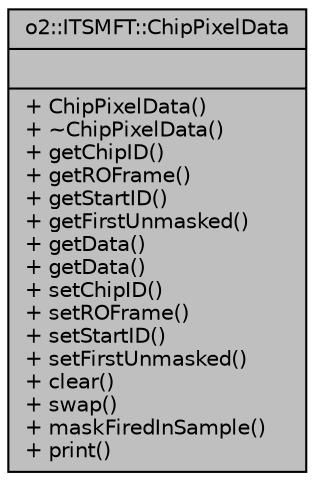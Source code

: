 digraph "o2::ITSMFT::ChipPixelData"
{
 // INTERACTIVE_SVG=YES
  bgcolor="transparent";
  edge [fontname="Helvetica",fontsize="10",labelfontname="Helvetica",labelfontsize="10"];
  node [fontname="Helvetica",fontsize="10",shape=record];
  Node1 [label="{o2::ITSMFT::ChipPixelData\n||+ ChipPixelData()\l+ ~ChipPixelData()\l+ getChipID()\l+ getROFrame()\l+ getStartID()\l+ getFirstUnmasked()\l+ getData()\l+ getData()\l+ setChipID()\l+ setROFrame()\l+ setStartID()\l+ setFirstUnmasked()\l+ clear()\l+ swap()\l+ maskFiredInSample()\l+ print()\l}",height=0.2,width=0.4,color="black", fillcolor="grey75", style="filled" fontcolor="black"];
}
